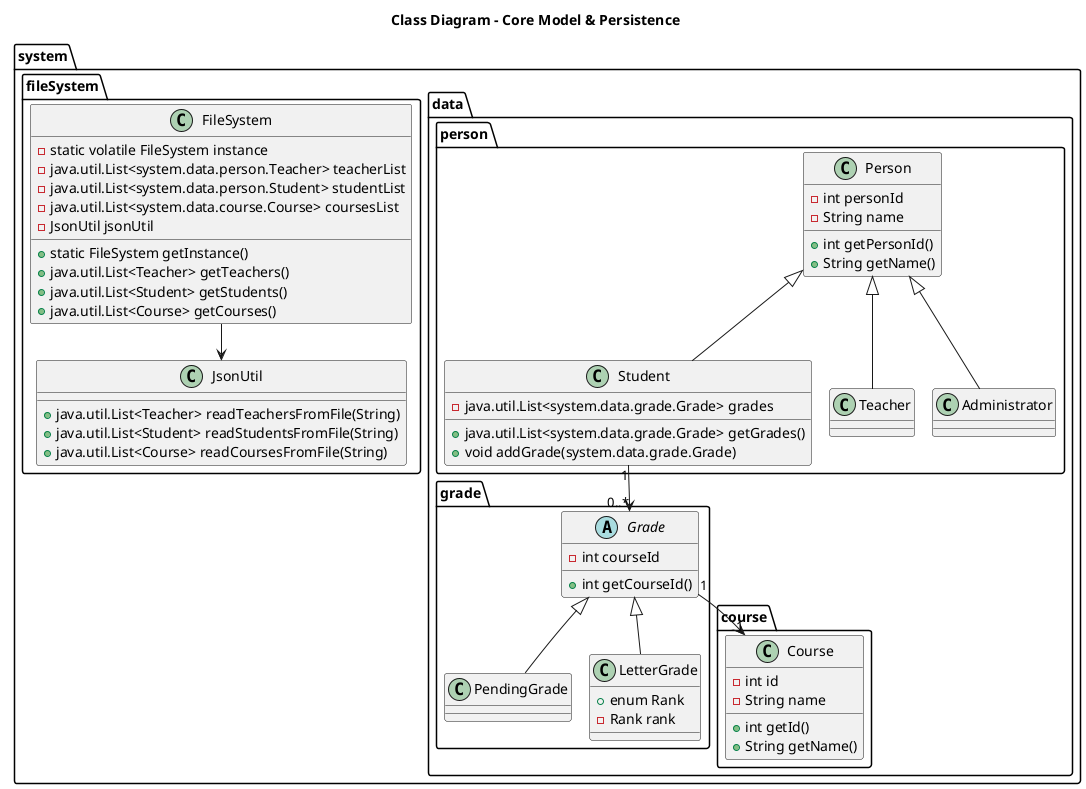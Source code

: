 @startuml
!pragma layout smetana
title Class Diagram - Core Model & Persistence
package system.data.person {
  class Person {
    - int personId
    - String name
    + int getPersonId()
    + String getName()
  }
  class Student {
    - java.util.List<system.data.grade.Grade> grades
    + java.util.List<system.data.grade.Grade> getGrades()
    + void addGrade(system.data.grade.Grade)
  }
  class Teacher
  class Administrator
  Person <|-- Student
  Person <|-- Teacher
  Person <|-- Administrator
}
package system.data.course {
  class Course {
    - int id
    - String name
    + int getId()
    + String getName()
  }
}
package system.data.grade {
  abstract class Grade {
    - int courseId
    + int getCourseId()
  }
  class PendingGrade
  class LetterGrade {
    + enum Rank
    - Rank rank
  }
  Grade <|-- PendingGrade
  Grade <|-- LetterGrade
}
Student "1" --> "0..*" Grade
Grade  "1" --> "1" Course
package system.fileSystem {
  class FileSystem {
    - static volatile FileSystem instance
    - java.util.List<system.data.person.Teacher> teacherList
    - java.util.List<system.data.person.Student> studentList
    - java.util.List<system.data.course.Course> coursesList
    - JsonUtil jsonUtil
    + static FileSystem getInstance()
    + java.util.List<Teacher> getTeachers()
    + java.util.List<Student> getStudents()
    + java.util.List<Course> getCourses()
  }
  class JsonUtil {
    + java.util.List<Teacher> readTeachersFromFile(String)
    + java.util.List<Student> readStudentsFromFile(String)
    + java.util.List<Course> readCoursesFromFile(String)
  }
  FileSystem --> JsonUtil
}
@enduml